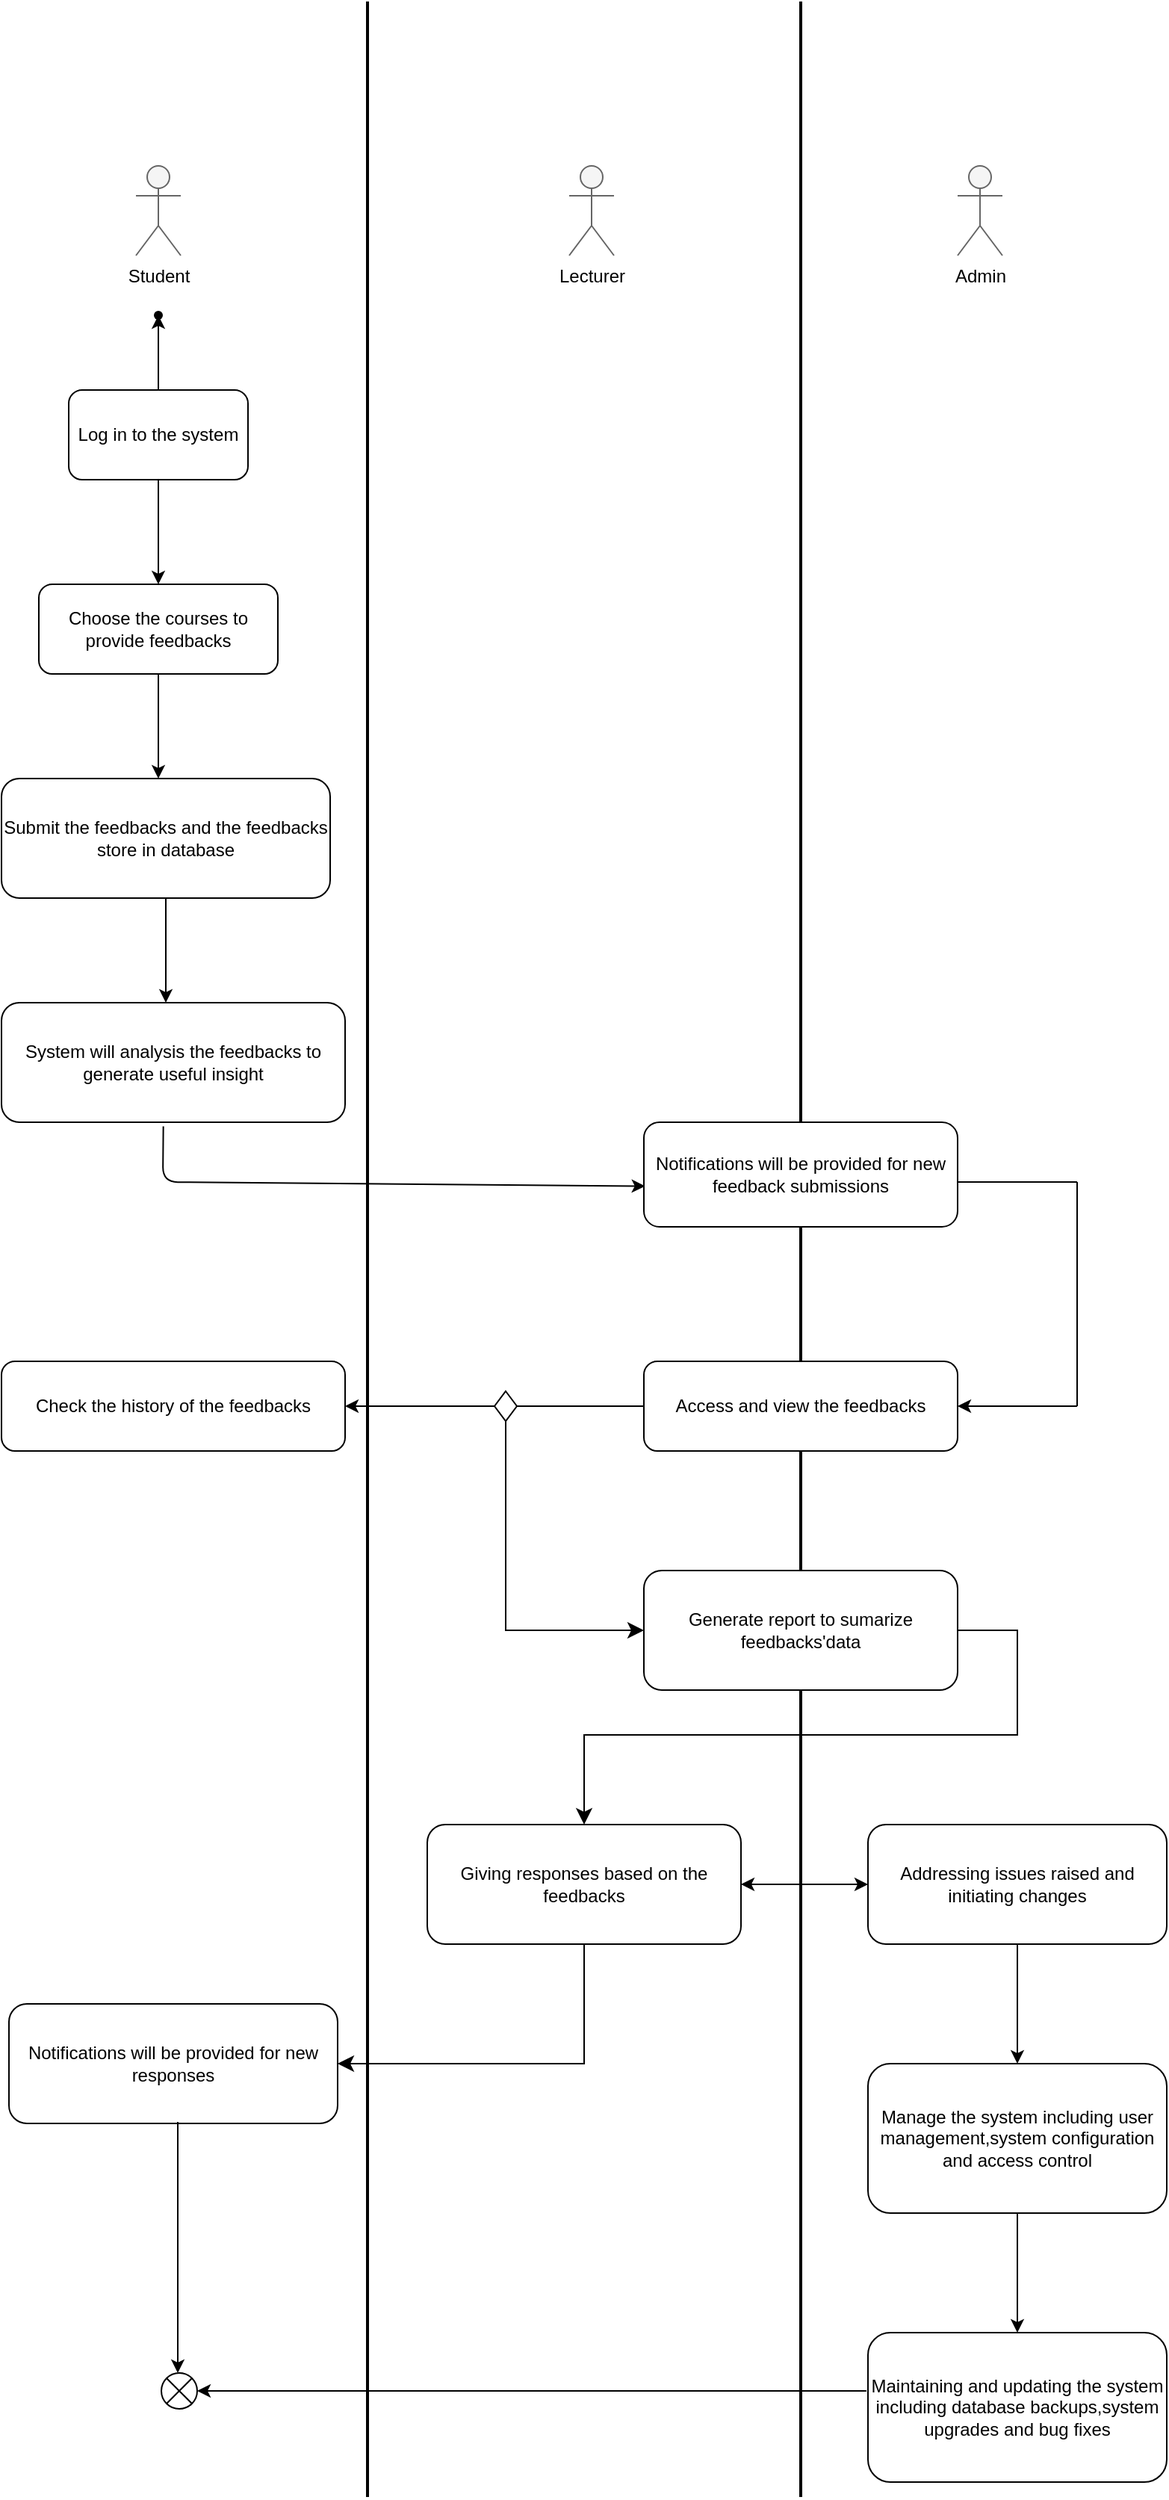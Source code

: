 <mxfile><diagram id="Ebzo6nC4Y7-XfcZmmzhG" name="Page-1"><mxGraphModel dx="1066" dy="4111" grid="0" gridSize="10" guides="1" tooltips="1" connect="1" arrows="1" fold="1" page="1" pageScale="1" pageWidth="850" pageHeight="1100" background="#FFFFFF" math="0" shadow="0"><root><mxCell id="0"/><mxCell id="1" parent="0"/><mxCell id="2" value="Student" style="shape=umlActor;verticalLabelPosition=bottom;verticalAlign=top;html=1;outlineConnect=0;fontColor=#000000;fillColor=#f5f5f5;strokeColor=#666666;" parent="1" vertex="1"><mxGeometry x="130" y="-2190" width="30" height="60" as="geometry"/></mxCell><mxCell id="19" value="Lecturer" style="shape=umlActor;verticalLabelPosition=bottom;verticalAlign=top;html=1;outlineConnect=0;fontColor=#000000;fillColor=#f5f5f5;strokeColor=#666666;" vertex="1" parent="1"><mxGeometry x="420" y="-2190" width="30" height="60" as="geometry"/></mxCell><mxCell id="20" value="Admin" style="shape=umlActor;verticalLabelPosition=bottom;verticalAlign=top;html=1;outlineConnect=0;fontColor=#000000;fillColor=#f5f5f5;strokeColor=#666666;" vertex="1" parent="1"><mxGeometry x="680" y="-2190" width="30" height="60" as="geometry"/></mxCell><mxCell id="21" value="" style="line;strokeWidth=2;direction=south;html=1;" vertex="1" parent="1"><mxGeometry x="280" y="-2300" width="10" height="1670" as="geometry"/></mxCell><mxCell id="23" value="" style="line;strokeWidth=2;direction=south;html=1;" vertex="1" parent="1"><mxGeometry x="570" y="-2300" width="10" height="1670" as="geometry"/></mxCell><mxCell id="25" value="" style="shape=waypoint;fillStyle=solid;size=6;pointerEvents=1;points=[];fillColor=none;resizable=0;rotatable=0;perimeter=centerPerimeter;snapToPoint=1;strokeColor=#000000;" vertex="1" parent="1"><mxGeometry x="135" y="-2100" width="20" height="20" as="geometry"/></mxCell><mxCell id="34" value="" style="edgeStyle=none;html=1;fontColor=#000000;strokeColor=#000000;" edge="1" parent="1" source="33" target="25"><mxGeometry relative="1" as="geometry"/></mxCell><mxCell id="33" value="Log in to the system" style="rounded=1;whiteSpace=wrap;html=1;" vertex="1" parent="1"><mxGeometry x="85" y="-2040" width="120" height="60" as="geometry"/></mxCell><mxCell id="37" value="" style="endArrow=classic;html=1;exitX=0.5;exitY=1;exitDx=0;exitDy=0;strokeColor=#000000;" edge="1" parent="1" source="33"><mxGeometry width="50" height="50" relative="1" as="geometry"><mxPoint x="140" y="-1920" as="sourcePoint"/><mxPoint x="145" y="-1910" as="targetPoint"/><Array as="points"><mxPoint x="145" y="-1945"/></Array></mxGeometry></mxCell><mxCell id="38" value="Choose the courses to provide feedbacks" style="rounded=1;whiteSpace=wrap;html=1;" vertex="1" parent="1"><mxGeometry x="65" y="-1910" width="160" height="60" as="geometry"/></mxCell><mxCell id="39" value="" style="endArrow=classic;html=1;exitX=0.5;exitY=1;exitDx=0;exitDy=0;strokeColor=#000000;" edge="1" parent="1" source="38"><mxGeometry width="50" height="50" relative="1" as="geometry"><mxPoint x="135" y="-1770" as="sourcePoint"/><mxPoint x="145" y="-1780" as="targetPoint"/></mxGeometry></mxCell><mxCell id="40" value="Submit the feedbacks and the feedbacks store in database" style="rounded=1;whiteSpace=wrap;html=1;" vertex="1" parent="1"><mxGeometry x="40" y="-1780" width="220" height="80" as="geometry"/></mxCell><mxCell id="41" value="" style="endArrow=classic;html=1;exitX=0.5;exitY=1;exitDx=0;exitDy=0;strokeColor=#000000;" edge="1" parent="1" source="40"><mxGeometry width="50" height="50" relative="1" as="geometry"><mxPoint x="140" y="-1625" as="sourcePoint"/><mxPoint x="150" y="-1630" as="targetPoint"/><Array as="points"><mxPoint x="150" y="-1640"/></Array></mxGeometry></mxCell><mxCell id="42" value="System will analysis the feedbacks to generate useful insight" style="rounded=1;whiteSpace=wrap;html=1;" vertex="1" parent="1"><mxGeometry x="40" y="-1630" width="230" height="80" as="geometry"/></mxCell><mxCell id="43" value="" style="endArrow=classic;html=1;exitX=0.471;exitY=1.035;exitDx=0;exitDy=0;exitPerimeter=0;entryX=0.004;entryY=0.611;entryDx=0;entryDy=0;entryPerimeter=0;strokeColor=#000000;" edge="1" parent="1" source="42" target="44"><mxGeometry width="50" height="50" relative="1" as="geometry"><mxPoint x="330" y="-1510" as="sourcePoint"/><mxPoint x="450" y="-1510" as="targetPoint"/><Array as="points"><mxPoint x="148" y="-1510"/></Array></mxGeometry></mxCell><mxCell id="44" value="Notifications will be provided for new feedback submissions" style="rounded=1;whiteSpace=wrap;html=1;" vertex="1" parent="1"><mxGeometry x="470" y="-1550" width="210" height="70" as="geometry"/></mxCell><mxCell id="45" value="" style="endArrow=classic;html=1;strokeColor=#000000;" edge="1" parent="1"><mxGeometry width="50" height="50" relative="1" as="geometry"><mxPoint x="760" y="-1360" as="sourcePoint"/><mxPoint x="680" y="-1360" as="targetPoint"/></mxGeometry></mxCell><mxCell id="46" value="" style="endArrow=none;html=1;strokeColor=#000000;" edge="1" parent="1"><mxGeometry width="50" height="50" relative="1" as="geometry"><mxPoint x="680" y="-1510" as="sourcePoint"/><mxPoint x="760" y="-1510" as="targetPoint"/></mxGeometry></mxCell><mxCell id="47" value="" style="endArrow=none;html=1;strokeColor=#000000;" edge="1" parent="1"><mxGeometry width="50" height="50" relative="1" as="geometry"><mxPoint x="760" y="-1360" as="sourcePoint"/><mxPoint x="760" y="-1510" as="targetPoint"/></mxGeometry></mxCell><mxCell id="48" value="Access and view the feedbacks" style="rounded=1;whiteSpace=wrap;html=1;" vertex="1" parent="1"><mxGeometry x="470" y="-1390" width="210" height="60" as="geometry"/></mxCell><mxCell id="49" value="" style="endArrow=classic;html=1;exitX=0;exitY=0.5;exitDx=0;exitDy=0;startArrow=none;strokeColor=#000000;" edge="1" parent="1" source="54"><mxGeometry width="50" height="50" relative="1" as="geometry"><mxPoint x="390" y="-1360" as="sourcePoint"/><mxPoint x="270" y="-1360" as="targetPoint"/></mxGeometry></mxCell><mxCell id="50" value="Check the history of the feedbacks" style="rounded=1;whiteSpace=wrap;html=1;" vertex="1" parent="1"><mxGeometry x="40" y="-1390" width="230" height="60" as="geometry"/></mxCell><mxCell id="52" value="Generate report to sumarize feedbacks'data" style="rounded=1;whiteSpace=wrap;html=1;" vertex="1" parent="1"><mxGeometry x="470" y="-1250" width="210" height="80" as="geometry"/></mxCell><mxCell id="55" value="" style="endArrow=none;html=1;exitX=0;exitY=0.5;exitDx=0;exitDy=0;strokeColor=#000000;" edge="1" parent="1" source="48" target="54"><mxGeometry width="50" height="50" relative="1" as="geometry"><mxPoint x="470" y="-1360" as="sourcePoint"/><mxPoint x="270" y="-1360" as="targetPoint"/></mxGeometry></mxCell><mxCell id="54" value="" style="rhombus;whiteSpace=wrap;html=1;" vertex="1" parent="1"><mxGeometry x="370" y="-1370" width="15" height="20" as="geometry"/></mxCell><mxCell id="56" value="" style="edgeStyle=segmentEdgeStyle;endArrow=classic;html=1;curved=0;rounded=0;endSize=8;startSize=8;exitX=0.5;exitY=1;exitDx=0;exitDy=0;entryX=0;entryY=0.5;entryDx=0;entryDy=0;strokeColor=#000000;" edge="1" parent="1" source="54" target="52"><mxGeometry width="50" height="50" relative="1" as="geometry"><mxPoint x="375" y="-1270" as="sourcePoint"/><mxPoint x="425" y="-1320" as="targetPoint"/><Array as="points"><mxPoint x="378" y="-1210"/></Array></mxGeometry></mxCell><mxCell id="59" value="Giving responses based on the feedbacks" style="rounded=1;whiteSpace=wrap;html=1;" vertex="1" parent="1"><mxGeometry x="325" y="-1080" width="210" height="80" as="geometry"/></mxCell><mxCell id="60" value="" style="edgeStyle=segmentEdgeStyle;endArrow=classic;html=1;curved=0;rounded=0;endSize=8;startSize=8;entryX=0.5;entryY=0;entryDx=0;entryDy=0;strokeColor=#000000;" edge="1" parent="1" target="59"><mxGeometry width="50" height="50" relative="1" as="geometry"><mxPoint x="720" y="-1140" as="sourcePoint"/><mxPoint x="450" y="-1160" as="targetPoint"/></mxGeometry></mxCell><mxCell id="61" value="" style="shape=partialRectangle;whiteSpace=wrap;html=1;bottom=0;right=0;fillColor=none;rotation=90;strokeColor=#000000;" vertex="1" parent="1"><mxGeometry x="665" y="-1195" width="70" height="40" as="geometry"/></mxCell><mxCell id="63" value="" style="endArrow=classic;startArrow=classic;html=1;exitX=1;exitY=0.5;exitDx=0;exitDy=0;entryX=0;entryY=0.5;entryDx=0;entryDy=0;strokeColor=#000000;" edge="1" parent="1" source="59" target="64"><mxGeometry width="50" height="50" relative="1" as="geometry"><mxPoint x="550" y="-1010" as="sourcePoint"/><mxPoint x="610" y="-1030" as="targetPoint"/></mxGeometry></mxCell><mxCell id="64" value="Addressing issues raised and initiating changes" style="rounded=1;whiteSpace=wrap;html=1;" vertex="1" parent="1"><mxGeometry x="620" y="-1080" width="200" height="80" as="geometry"/></mxCell><mxCell id="65" value="" style="edgeStyle=segmentEdgeStyle;endArrow=classic;html=1;curved=0;rounded=0;endSize=8;startSize=8;entryX=1;entryY=0.5;entryDx=0;entryDy=0;strokeColor=#000000;" edge="1" parent="1" target="67"><mxGeometry width="50" height="50" relative="1" as="geometry"><mxPoint x="430" y="-1000" as="sourcePoint"/><mxPoint x="260" y="-920" as="targetPoint"/><Array as="points"><mxPoint x="430" y="-920"/></Array></mxGeometry></mxCell><mxCell id="67" value="Notifications will be provided for new responses" style="rounded=1;whiteSpace=wrap;html=1;" vertex="1" parent="1"><mxGeometry x="45" y="-960" width="220" height="80" as="geometry"/></mxCell><mxCell id="68" value="" style="endArrow=classic;html=1;exitX=0.5;exitY=1;exitDx=0;exitDy=0;strokeColor=#000000;" edge="1" parent="1" source="64"><mxGeometry width="50" height="50" relative="1" as="geometry"><mxPoint x="600" y="-920" as="sourcePoint"/><mxPoint x="720" y="-920" as="targetPoint"/></mxGeometry></mxCell><mxCell id="69" value="Manage the system including user management,system configuration and access control" style="rounded=1;whiteSpace=wrap;html=1;" vertex="1" parent="1"><mxGeometry x="620" y="-920" width="200" height="100" as="geometry"/></mxCell><mxCell id="70" value="" style="endArrow=classic;html=1;exitX=0.5;exitY=1;exitDx=0;exitDy=0;strokeColor=#000000;" edge="1" parent="1" source="69"><mxGeometry width="50" height="50" relative="1" as="geometry"><mxPoint x="685" y="-740" as="sourcePoint"/><mxPoint x="720" y="-740" as="targetPoint"/></mxGeometry></mxCell><mxCell id="71" value="Maintaining and updating the system including database backups,system upgrades and bug fixes" style="rounded=1;whiteSpace=wrap;html=1;" vertex="1" parent="1"><mxGeometry x="620" y="-740" width="200" height="100" as="geometry"/></mxCell><mxCell id="74" value="" style="shape=sumEllipse;perimeter=ellipsePerimeter;whiteSpace=wrap;html=1;backgroundOutline=1;strokeColor=#000000;fontColor=#000000;fillColor=#FFFFFF;" vertex="1" parent="1"><mxGeometry x="147" y="-713" width="24" height="24" as="geometry"/></mxCell><mxCell id="77" value="" style="endArrow=classic;html=1;strokeColor=#000000;fontColor=#000000;" edge="1" parent="1"><mxGeometry width="50" height="50" relative="1" as="geometry"><mxPoint x="158" y="-881" as="sourcePoint"/><mxPoint x="158" y="-713" as="targetPoint"/></mxGeometry></mxCell><mxCell id="78" value="" style="endArrow=classic;html=1;strokeColor=#000000;fontColor=#000000;entryX=1;entryY=0.5;entryDx=0;entryDy=0;" edge="1" parent="1" target="74"><mxGeometry width="50" height="50" relative="1" as="geometry"><mxPoint x="619" y="-701" as="sourcePoint"/><mxPoint x="426" y="-799" as="targetPoint"/></mxGeometry></mxCell></root></mxGraphModel></diagram></mxfile>